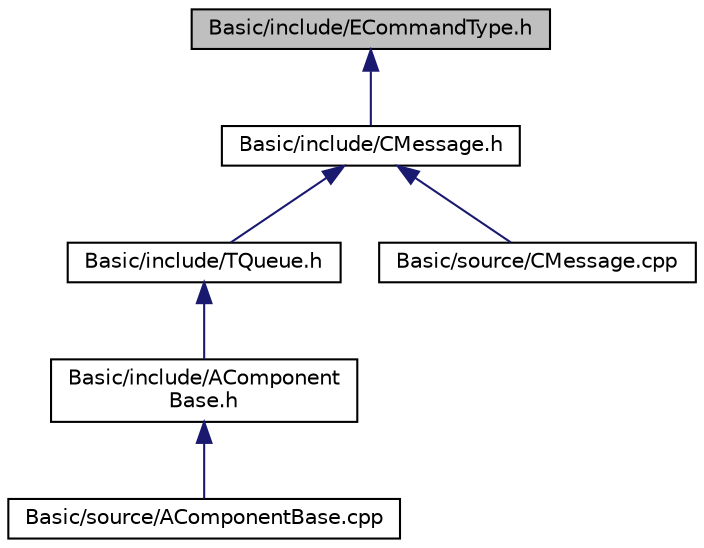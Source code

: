 digraph "Basic/include/ECommandType.h"
{
  edge [fontname="Helvetica",fontsize="10",labelfontname="Helvetica",labelfontsize="10"];
  node [fontname="Helvetica",fontsize="10",shape=record];
  Node1 [label="Basic/include/ECommandType.h",height=0.2,width=0.4,color="black", fillcolor="grey75", style="filled" fontcolor="black"];
  Node1 -> Node2 [dir="back",color="midnightblue",fontsize="10",style="solid"];
  Node2 [label="Basic/include/CMessage.h",height=0.2,width=0.4,color="black", fillcolor="white", style="filled",URL="$CMessage_8h.html"];
  Node2 -> Node3 [dir="back",color="midnightblue",fontsize="10",style="solid"];
  Node3 [label="Basic/include/TQueue.h",height=0.2,width=0.4,color="black", fillcolor="white", style="filled",URL="$TQueue_8h.html"];
  Node3 -> Node4 [dir="back",color="midnightblue",fontsize="10",style="solid"];
  Node4 [label="Basic/include/AComponent\lBase.h",height=0.2,width=0.4,color="black", fillcolor="white", style="filled",URL="$AComponentBase_8h.html"];
  Node4 -> Node5 [dir="back",color="midnightblue",fontsize="10",style="solid"];
  Node5 [label="Basic/source/AComponentBase.cpp",height=0.2,width=0.4,color="black", fillcolor="white", style="filled",URL="$AComponentBase_8cpp.html"];
  Node2 -> Node6 [dir="back",color="midnightblue",fontsize="10",style="solid"];
  Node6 [label="Basic/source/CMessage.cpp",height=0.2,width=0.4,color="black", fillcolor="white", style="filled",URL="$CMessage_8cpp.html"];
}
